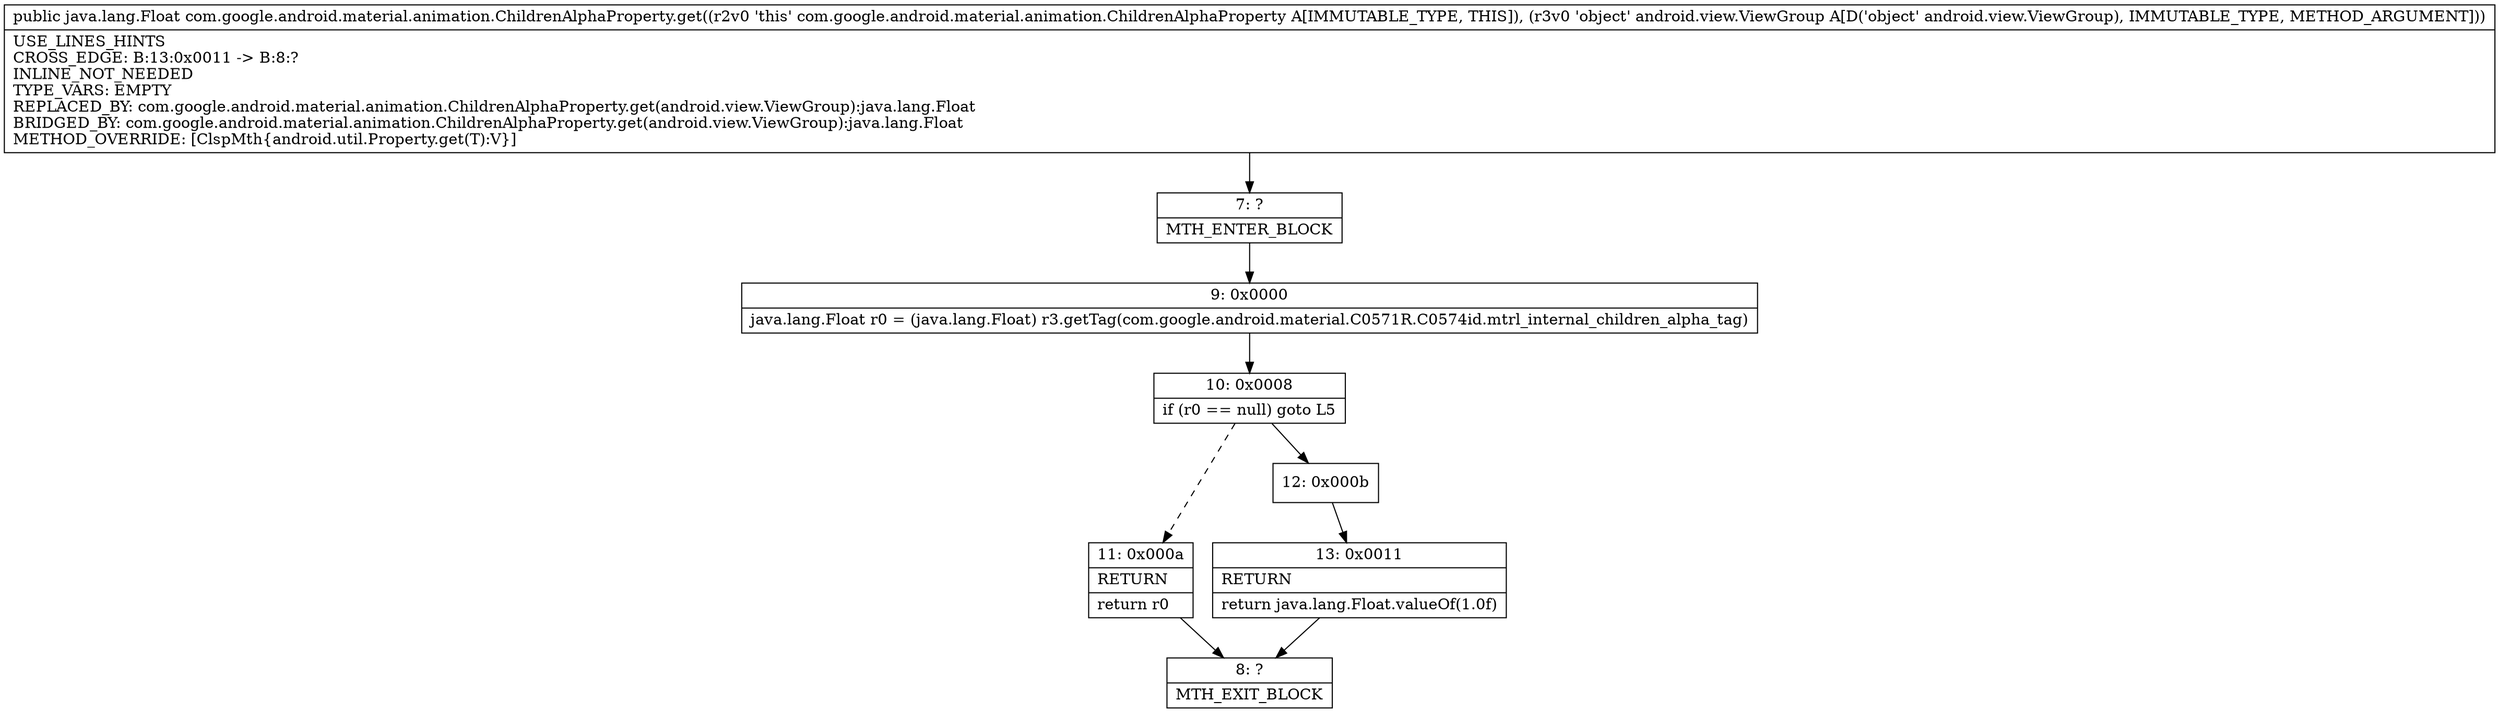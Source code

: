 digraph "CFG forcom.google.android.material.animation.ChildrenAlphaProperty.get(Landroid\/view\/ViewGroup;)Ljava\/lang\/Float;" {
Node_7 [shape=record,label="{7\:\ ?|MTH_ENTER_BLOCK\l}"];
Node_9 [shape=record,label="{9\:\ 0x0000|java.lang.Float r0 = (java.lang.Float) r3.getTag(com.google.android.material.C0571R.C0574id.mtrl_internal_children_alpha_tag)\l}"];
Node_10 [shape=record,label="{10\:\ 0x0008|if (r0 == null) goto L5\l}"];
Node_11 [shape=record,label="{11\:\ 0x000a|RETURN\l|return r0\l}"];
Node_8 [shape=record,label="{8\:\ ?|MTH_EXIT_BLOCK\l}"];
Node_12 [shape=record,label="{12\:\ 0x000b}"];
Node_13 [shape=record,label="{13\:\ 0x0011|RETURN\l|return java.lang.Float.valueOf(1.0f)\l}"];
MethodNode[shape=record,label="{public java.lang.Float com.google.android.material.animation.ChildrenAlphaProperty.get((r2v0 'this' com.google.android.material.animation.ChildrenAlphaProperty A[IMMUTABLE_TYPE, THIS]), (r3v0 'object' android.view.ViewGroup A[D('object' android.view.ViewGroup), IMMUTABLE_TYPE, METHOD_ARGUMENT]))  | USE_LINES_HINTS\lCROSS_EDGE: B:13:0x0011 \-\> B:8:?\lINLINE_NOT_NEEDED\lTYPE_VARS: EMPTY\lREPLACED_BY: com.google.android.material.animation.ChildrenAlphaProperty.get(android.view.ViewGroup):java.lang.Float\lBRIDGED_BY: com.google.android.material.animation.ChildrenAlphaProperty.get(android.view.ViewGroup):java.lang.Float\lMETHOD_OVERRIDE: [ClspMth\{android.util.Property.get(T):V\}]\l}"];
MethodNode -> Node_7;Node_7 -> Node_9;
Node_9 -> Node_10;
Node_10 -> Node_11[style=dashed];
Node_10 -> Node_12;
Node_11 -> Node_8;
Node_12 -> Node_13;
Node_13 -> Node_8;
}

